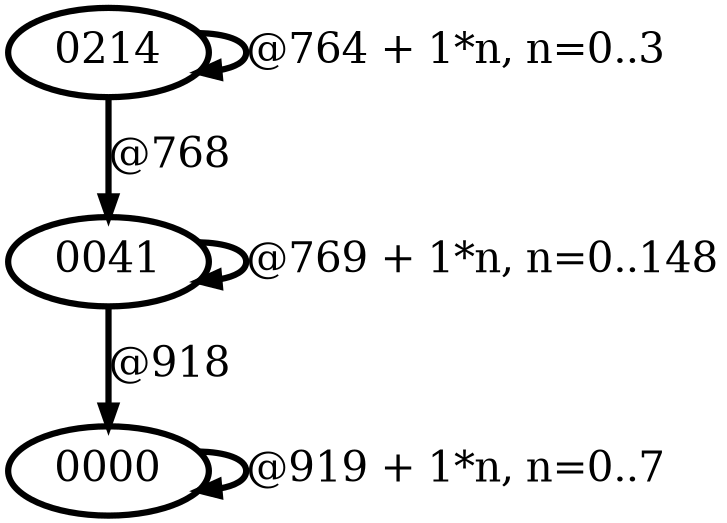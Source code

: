 digraph G {
        node [style=rounded, penwidth=3, fontsize=20, shape=oval];
        "0214" -> "0214" [label="@764 + 1*n, n=0..3", color=black,arrowsize=1,style=bold,penwidth=3,fontsize=20];
"0214" -> "0041" [label="@768", color=black,arrowsize=1,style=bold,penwidth=3,fontsize=20];
"0041" -> "0041" [label="@769 + 1*n, n=0..148", color=black,arrowsize=1,style=bold,penwidth=3,fontsize=20];
"0041" -> "0000" [label="@918", color=black,arrowsize=1,style=bold,penwidth=3,fontsize=20];
"0000" -> "0000" [label="@919 + 1*n, n=0..7", color=black,arrowsize=1,style=bold,penwidth=3,fontsize=20];
}
